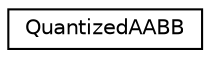 digraph "Graphical Class Hierarchy"
{
  edge [fontname="Helvetica",fontsize="10",labelfontname="Helvetica",labelfontsize="10"];
  node [fontname="Helvetica",fontsize="10",shape=record];
  rankdir="LR";
  Node1 [label="QuantizedAABB",height=0.2,width=0.4,color="black", fillcolor="white", style="filled",URL="$class_quantized_a_a_b_b.html"];
}
